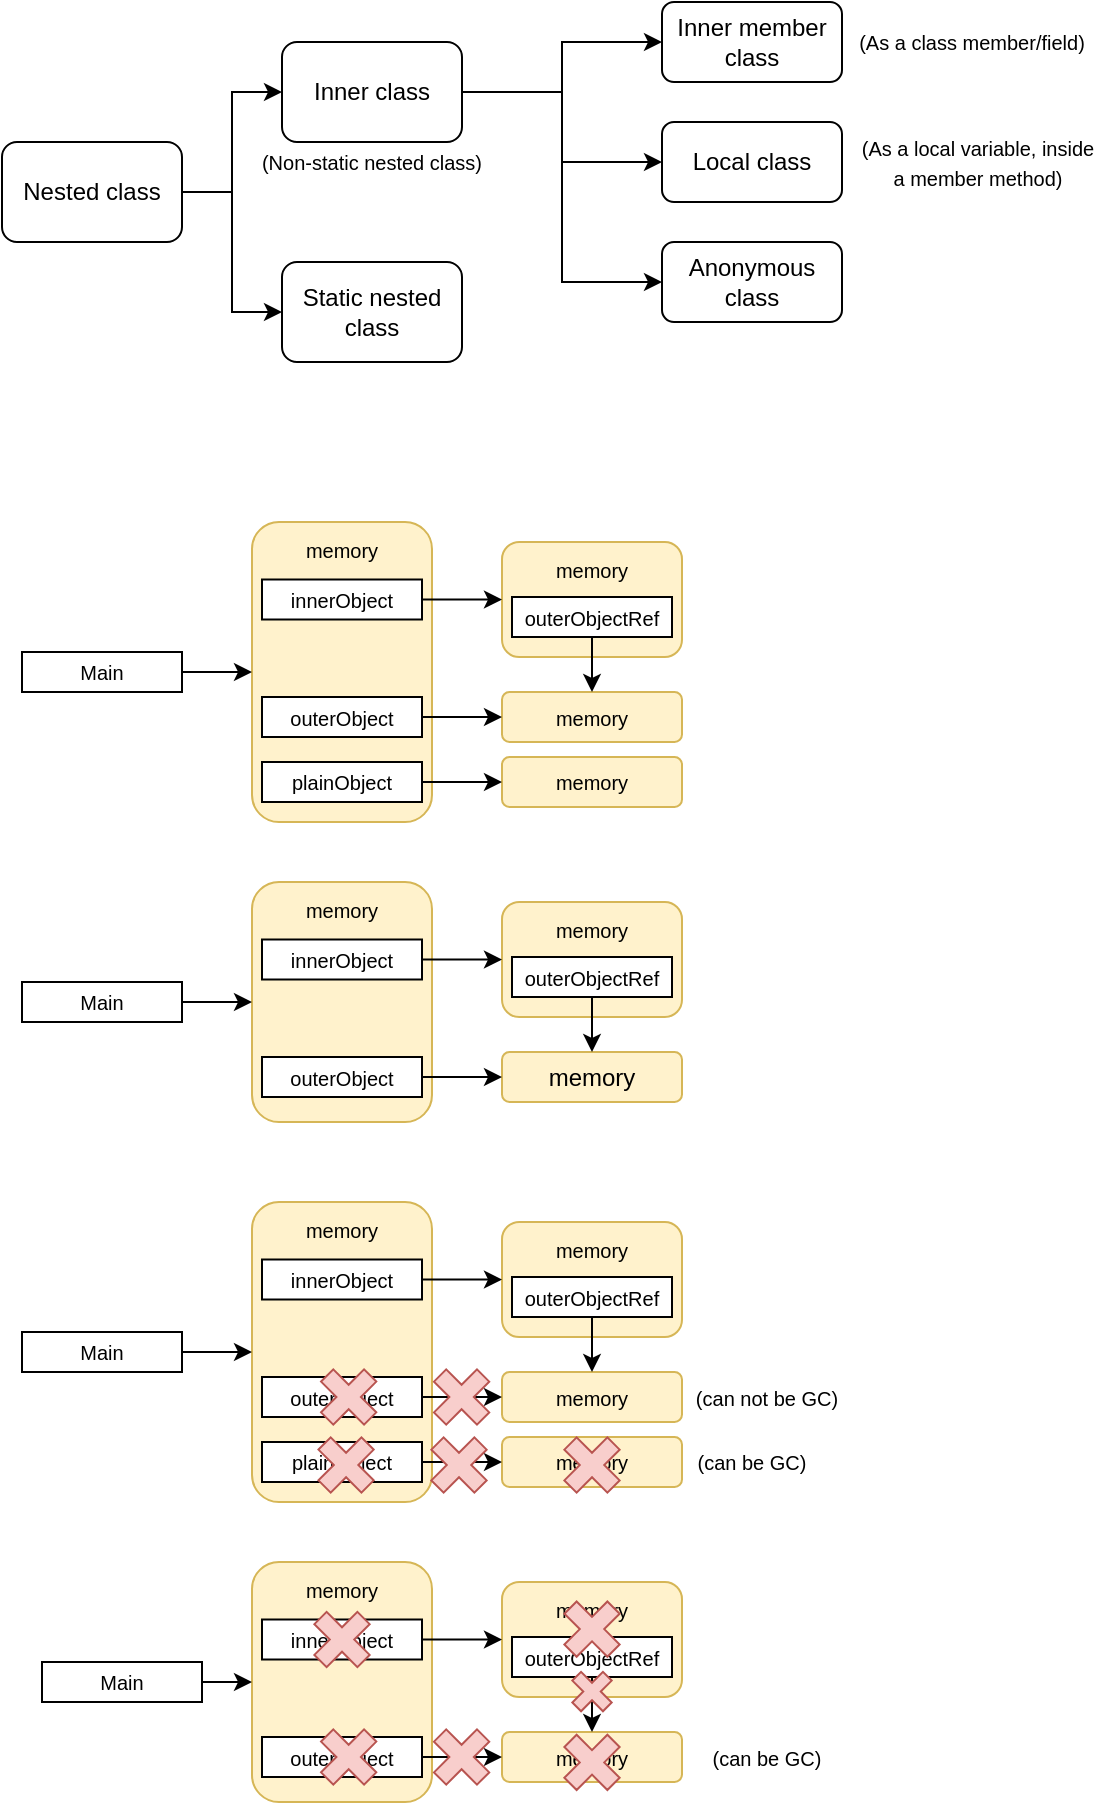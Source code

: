 <mxfile version="20.8.16" type="device"><diagram name="Page-1" id="KQCUsc4R_LKJcr5QYnET"><mxGraphModel dx="729" dy="351" grid="1" gridSize="10" guides="1" tooltips="1" connect="1" arrows="1" fold="1" page="1" pageScale="1" pageWidth="827" pageHeight="1169" math="0" shadow="0"><root><mxCell id="0"/><mxCell id="1" parent="0"/><mxCell id="f61YHrDrUs0Hxr7OxGkA-19" value="&lt;font style=&quot;font-size: 10px;&quot;&gt;memory&lt;/font&gt;" style="rounded=1;whiteSpace=wrap;html=1;fillColor=#fff2cc;strokeColor=#d6b656;verticalAlign=top;" parent="1" vertex="1"><mxGeometry x="175" y="500" width="90" height="150" as="geometry"/></mxCell><mxCell id="f61YHrDrUs0Hxr7OxGkA-5" value="" style="edgeStyle=orthogonalEdgeStyle;rounded=0;orthogonalLoop=1;jettySize=auto;html=1;entryX=0;entryY=0.5;entryDx=0;entryDy=0;" parent="1" source="f61YHrDrUs0Hxr7OxGkA-1" target="f61YHrDrUs0Hxr7OxGkA-4" edge="1"><mxGeometry relative="1" as="geometry"/></mxCell><mxCell id="f61YHrDrUs0Hxr7OxGkA-1" value="Inner class" style="rounded=1;whiteSpace=wrap;html=1;" parent="1" vertex="1"><mxGeometry x="190" y="260" width="90" height="50" as="geometry"/></mxCell><mxCell id="f61YHrDrUs0Hxr7OxGkA-7" value="" style="edgeStyle=orthogonalEdgeStyle;rounded=0;orthogonalLoop=1;jettySize=auto;html=1;exitX=1;exitY=0.5;exitDx=0;exitDy=0;entryX=0;entryY=0.5;entryDx=0;entryDy=0;" parent="1" source="f61YHrDrUs0Hxr7OxGkA-1" target="f61YHrDrUs0Hxr7OxGkA-6" edge="1"><mxGeometry relative="1" as="geometry"/></mxCell><mxCell id="f61YHrDrUs0Hxr7OxGkA-4" value="Local class" style="rounded=1;whiteSpace=wrap;html=1;" parent="1" vertex="1"><mxGeometry x="380" y="300" width="90" height="40" as="geometry"/></mxCell><mxCell id="f61YHrDrUs0Hxr7OxGkA-6" value="Anonymous class" style="rounded=1;whiteSpace=wrap;html=1;" parent="1" vertex="1"><mxGeometry x="380" y="360" width="90" height="40" as="geometry"/></mxCell><mxCell id="f61YHrDrUs0Hxr7OxGkA-10" value="" style="edgeStyle=orthogonalEdgeStyle;rounded=0;orthogonalLoop=1;jettySize=auto;html=1;entryX=0;entryY=0.5;entryDx=0;entryDy=0;" parent="1" source="f61YHrDrUs0Hxr7OxGkA-8" target="f61YHrDrUs0Hxr7OxGkA-9" edge="1"><mxGeometry relative="1" as="geometry"/></mxCell><mxCell id="f61YHrDrUs0Hxr7OxGkA-8" value="Nested class" style="rounded=1;whiteSpace=wrap;html=1;" parent="1" vertex="1"><mxGeometry x="50" y="310" width="90" height="50" as="geometry"/></mxCell><mxCell id="f61YHrDrUs0Hxr7OxGkA-9" value="Static nested class" style="rounded=1;whiteSpace=wrap;html=1;" parent="1" vertex="1"><mxGeometry x="190" y="370" width="90" height="50" as="geometry"/></mxCell><mxCell id="f61YHrDrUs0Hxr7OxGkA-11" value="" style="edgeStyle=orthogonalEdgeStyle;rounded=0;orthogonalLoop=1;jettySize=auto;html=1;exitX=1;exitY=0.5;exitDx=0;exitDy=0;entryX=0;entryY=0.5;entryDx=0;entryDy=0;" parent="1" source="f61YHrDrUs0Hxr7OxGkA-8" target="f61YHrDrUs0Hxr7OxGkA-1" edge="1"><mxGeometry relative="1" as="geometry"><mxPoint x="150" y="335" as="sourcePoint"/><mxPoint x="200" y="385" as="targetPoint"/></mxGeometry></mxCell><mxCell id="f61YHrDrUs0Hxr7OxGkA-12" value="&lt;font style=&quot;font-size: 10px;&quot;&gt;(Non-static nested class)&lt;/font&gt;" style="text;html=1;strokeColor=none;fillColor=none;align=center;verticalAlign=middle;whiteSpace=wrap;rounded=0;" parent="1" vertex="1"><mxGeometry x="175" y="310" width="120" height="20" as="geometry"/></mxCell><mxCell id="f61YHrDrUs0Hxr7OxGkA-14" value="outerObject" style="rounded=0;whiteSpace=wrap;html=1;fontSize=10;" parent="1" vertex="1"><mxGeometry x="180" y="587.5" width="80" height="20" as="geometry"/></mxCell><mxCell id="f61YHrDrUs0Hxr7OxGkA-15" value="innerObject" style="rounded=0;whiteSpace=wrap;html=1;fontSize=10;" parent="1" vertex="1"><mxGeometry x="180" y="528.75" width="80" height="20" as="geometry"/></mxCell><mxCell id="f61YHrDrUs0Hxr7OxGkA-16" value="Main" style="rounded=0;whiteSpace=wrap;html=1;fontSize=10;" parent="1" vertex="1"><mxGeometry x="60" y="565" width="80" height="20" as="geometry"/></mxCell><mxCell id="f61YHrDrUs0Hxr7OxGkA-17" value="&lt;font style=&quot;font-size: 10px;&quot;&gt;memory&lt;/font&gt;" style="rounded=1;whiteSpace=wrap;html=1;fillColor=#fff2cc;strokeColor=#d6b656;" parent="1" vertex="1"><mxGeometry x="300" y="585" width="90" height="25" as="geometry"/></mxCell><mxCell id="f61YHrDrUs0Hxr7OxGkA-18" value="&lt;font style=&quot;font-size: 10px;&quot;&gt;memory&lt;/font&gt;" style="rounded=1;whiteSpace=wrap;html=1;fillColor=#fff2cc;strokeColor=#d6b656;verticalAlign=top;" parent="1" vertex="1"><mxGeometry x="300" y="510" width="90" height="57.5" as="geometry"/></mxCell><mxCell id="f61YHrDrUs0Hxr7OxGkA-20" value="" style="endArrow=classic;html=1;rounded=0;fontSize=10;curved=1;exitX=1;exitY=0.5;exitDx=0;exitDy=0;entryX=0;entryY=0.5;entryDx=0;entryDy=0;" parent="1" source="f61YHrDrUs0Hxr7OxGkA-14" target="f61YHrDrUs0Hxr7OxGkA-17" edge="1"><mxGeometry width="50" height="50" relative="1" as="geometry"><mxPoint x="270" y="600" as="sourcePoint"/><mxPoint x="320" y="550" as="targetPoint"/></mxGeometry></mxCell><mxCell id="f61YHrDrUs0Hxr7OxGkA-21" value="" style="endArrow=classic;html=1;rounded=0;fontSize=10;curved=1;exitX=1;exitY=0.5;exitDx=0;exitDy=0;entryX=0;entryY=0.5;entryDx=0;entryDy=0;" parent="1" source="f61YHrDrUs0Hxr7OxGkA-15" target="f61YHrDrUs0Hxr7OxGkA-18" edge="1"><mxGeometry width="50" height="50" relative="1" as="geometry"><mxPoint x="260" y="485" as="sourcePoint"/><mxPoint x="310" y="485" as="targetPoint"/></mxGeometry></mxCell><mxCell id="f61YHrDrUs0Hxr7OxGkA-23" value="outerObjectRef" style="rounded=0;whiteSpace=wrap;html=1;fontSize=10;" parent="1" vertex="1"><mxGeometry x="305" y="537.5" width="80" height="20" as="geometry"/></mxCell><mxCell id="f61YHrDrUs0Hxr7OxGkA-24" value="" style="endArrow=classic;html=1;rounded=0;fontSize=10;curved=1;exitX=0.5;exitY=1;exitDx=0;exitDy=0;entryX=0.5;entryY=0;entryDx=0;entryDy=0;" parent="1" source="f61YHrDrUs0Hxr7OxGkA-23" target="f61YHrDrUs0Hxr7OxGkA-17" edge="1"><mxGeometry width="50" height="50" relative="1" as="geometry"><mxPoint x="260" y="607.5" as="sourcePoint"/><mxPoint x="310" y="607.5" as="targetPoint"/></mxGeometry></mxCell><mxCell id="f61YHrDrUs0Hxr7OxGkA-25" value="" style="endArrow=classic;html=1;rounded=0;fontSize=10;curved=1;exitX=1;exitY=0.5;exitDx=0;exitDy=0;entryX=0;entryY=0.5;entryDx=0;entryDy=0;" parent="1" source="f61YHrDrUs0Hxr7OxGkA-16" target="f61YHrDrUs0Hxr7OxGkA-19" edge="1"><mxGeometry width="50" height="50" relative="1" as="geometry"><mxPoint x="150" y="466.25" as="sourcePoint"/><mxPoint x="190" y="466.25" as="targetPoint"/></mxGeometry></mxCell><mxCell id="f61YHrDrUs0Hxr7OxGkA-29" value="&lt;font style=&quot;font-size: 10px;&quot;&gt;memory&lt;/font&gt;" style="rounded=1;whiteSpace=wrap;html=1;fillColor=#fff2cc;strokeColor=#d6b656;verticalAlign=top;" parent="1" vertex="1"><mxGeometry x="175" y="680" width="90" height="120" as="geometry"/></mxCell><mxCell id="f61YHrDrUs0Hxr7OxGkA-30" value="outerObject" style="rounded=0;whiteSpace=wrap;html=1;fontSize=10;" parent="1" vertex="1"><mxGeometry x="180" y="767.5" width="80" height="20" as="geometry"/></mxCell><mxCell id="f61YHrDrUs0Hxr7OxGkA-31" value="innerObject" style="rounded=0;whiteSpace=wrap;html=1;fontSize=10;" parent="1" vertex="1"><mxGeometry x="180" y="708.75" width="80" height="20" as="geometry"/></mxCell><mxCell id="f61YHrDrUs0Hxr7OxGkA-32" value="Main" style="rounded=0;whiteSpace=wrap;html=1;fontSize=10;" parent="1" vertex="1"><mxGeometry x="60" y="730" width="80" height="20" as="geometry"/></mxCell><mxCell id="f61YHrDrUs0Hxr7OxGkA-33" value="memory" style="rounded=1;whiteSpace=wrap;html=1;fillColor=#fff2cc;strokeColor=#d6b656;" parent="1" vertex="1"><mxGeometry x="300" y="765" width="90" height="25" as="geometry"/></mxCell><mxCell id="f61YHrDrUs0Hxr7OxGkA-34" value="&lt;font style=&quot;font-size: 10px;&quot;&gt;memory&lt;/font&gt;" style="rounded=1;whiteSpace=wrap;html=1;fillColor=#fff2cc;strokeColor=#d6b656;verticalAlign=top;" parent="1" vertex="1"><mxGeometry x="300" y="690" width="90" height="57.5" as="geometry"/></mxCell><mxCell id="f61YHrDrUs0Hxr7OxGkA-35" value="" style="endArrow=classic;html=1;rounded=0;fontSize=10;curved=1;exitX=1;exitY=0.5;exitDx=0;exitDy=0;entryX=0;entryY=0.5;entryDx=0;entryDy=0;" parent="1" source="f61YHrDrUs0Hxr7OxGkA-30" target="f61YHrDrUs0Hxr7OxGkA-33" edge="1"><mxGeometry width="50" height="50" relative="1" as="geometry"><mxPoint x="270" y="780" as="sourcePoint"/><mxPoint x="320" y="730" as="targetPoint"/></mxGeometry></mxCell><mxCell id="f61YHrDrUs0Hxr7OxGkA-36" value="" style="endArrow=classic;html=1;rounded=0;fontSize=10;curved=1;exitX=1;exitY=0.5;exitDx=0;exitDy=0;entryX=0;entryY=0.5;entryDx=0;entryDy=0;" parent="1" source="f61YHrDrUs0Hxr7OxGkA-31" target="f61YHrDrUs0Hxr7OxGkA-34" edge="1"><mxGeometry width="50" height="50" relative="1" as="geometry"><mxPoint x="260" y="665" as="sourcePoint"/><mxPoint x="310" y="665" as="targetPoint"/></mxGeometry></mxCell><mxCell id="f61YHrDrUs0Hxr7OxGkA-37" value="outerObjectRef" style="rounded=0;whiteSpace=wrap;html=1;fontSize=10;" parent="1" vertex="1"><mxGeometry x="305" y="717.5" width="80" height="20" as="geometry"/></mxCell><mxCell id="f61YHrDrUs0Hxr7OxGkA-38" value="" style="endArrow=classic;html=1;rounded=0;fontSize=10;curved=1;exitX=0.5;exitY=1;exitDx=0;exitDy=0;entryX=0.5;entryY=0;entryDx=0;entryDy=0;" parent="1" source="f61YHrDrUs0Hxr7OxGkA-37" target="f61YHrDrUs0Hxr7OxGkA-33" edge="1"><mxGeometry width="50" height="50" relative="1" as="geometry"><mxPoint x="260" y="787.5" as="sourcePoint"/><mxPoint x="310" y="787.5" as="targetPoint"/></mxGeometry></mxCell><mxCell id="f61YHrDrUs0Hxr7OxGkA-39" value="" style="endArrow=classic;html=1;rounded=0;fontSize=10;curved=1;exitX=1;exitY=0.5;exitDx=0;exitDy=0;entryX=0;entryY=0.5;entryDx=0;entryDy=0;" parent="1" source="f61YHrDrUs0Hxr7OxGkA-32" target="f61YHrDrUs0Hxr7OxGkA-29" edge="1"><mxGeometry width="50" height="50" relative="1" as="geometry"><mxPoint x="150" y="646.25" as="sourcePoint"/><mxPoint x="190" y="646.25" as="targetPoint"/></mxGeometry></mxCell><mxCell id="f61YHrDrUs0Hxr7OxGkA-61" value="plainObject" style="rounded=0;whiteSpace=wrap;html=1;fontSize=10;" parent="1" vertex="1"><mxGeometry x="180" y="620" width="80" height="20" as="geometry"/></mxCell><mxCell id="f61YHrDrUs0Hxr7OxGkA-62" value="&lt;font style=&quot;font-size: 10px;&quot;&gt;memory&lt;/font&gt;" style="rounded=1;whiteSpace=wrap;html=1;fillColor=#fff2cc;strokeColor=#d6b656;" parent="1" vertex="1"><mxGeometry x="300" y="617.5" width="90" height="25" as="geometry"/></mxCell><mxCell id="f61YHrDrUs0Hxr7OxGkA-63" value="" style="endArrow=classic;html=1;rounded=0;fontSize=10;curved=1;exitX=1;exitY=0.5;exitDx=0;exitDy=0;entryX=0;entryY=0.5;entryDx=0;entryDy=0;" parent="1" source="f61YHrDrUs0Hxr7OxGkA-61" target="f61YHrDrUs0Hxr7OxGkA-62" edge="1"><mxGeometry width="50" height="50" relative="1" as="geometry"><mxPoint x="270" y="607.5" as="sourcePoint"/><mxPoint x="310" y="607.5" as="targetPoint"/></mxGeometry></mxCell><mxCell id="f61YHrDrUs0Hxr7OxGkA-64" value="&lt;font style=&quot;font-size: 10px;&quot;&gt;memory&lt;/font&gt;" style="rounded=1;whiteSpace=wrap;html=1;fillColor=#fff2cc;strokeColor=#d6b656;verticalAlign=top;" parent="1" vertex="1"><mxGeometry x="175" y="840" width="90" height="150" as="geometry"/></mxCell><mxCell id="f61YHrDrUs0Hxr7OxGkA-65" value="outerObject" style="rounded=0;whiteSpace=wrap;html=1;fontSize=10;" parent="1" vertex="1"><mxGeometry x="180" y="927.5" width="80" height="20" as="geometry"/></mxCell><mxCell id="f61YHrDrUs0Hxr7OxGkA-66" value="innerObject" style="rounded=0;whiteSpace=wrap;html=1;fontSize=10;" parent="1" vertex="1"><mxGeometry x="180" y="868.75" width="80" height="20" as="geometry"/></mxCell><mxCell id="f61YHrDrUs0Hxr7OxGkA-67" value="Main" style="rounded=0;whiteSpace=wrap;html=1;fontSize=10;" parent="1" vertex="1"><mxGeometry x="60" y="905" width="80" height="20" as="geometry"/></mxCell><mxCell id="f61YHrDrUs0Hxr7OxGkA-68" value="&lt;font style=&quot;font-size: 10px;&quot;&gt;memory&lt;/font&gt;" style="rounded=1;whiteSpace=wrap;html=1;fillColor=#fff2cc;strokeColor=#d6b656;" parent="1" vertex="1"><mxGeometry x="300" y="925" width="90" height="25" as="geometry"/></mxCell><mxCell id="f61YHrDrUs0Hxr7OxGkA-69" value="&lt;font style=&quot;font-size: 10px;&quot;&gt;memory&lt;/font&gt;" style="rounded=1;whiteSpace=wrap;html=1;fillColor=#fff2cc;strokeColor=#d6b656;verticalAlign=top;" parent="1" vertex="1"><mxGeometry x="300" y="850" width="90" height="57.5" as="geometry"/></mxCell><mxCell id="f61YHrDrUs0Hxr7OxGkA-70" value="" style="endArrow=classic;html=1;rounded=0;fontSize=10;curved=1;exitX=1;exitY=0.5;exitDx=0;exitDy=0;entryX=0;entryY=0.5;entryDx=0;entryDy=0;" parent="1" source="f61YHrDrUs0Hxr7OxGkA-65" target="f61YHrDrUs0Hxr7OxGkA-68" edge="1"><mxGeometry width="50" height="50" relative="1" as="geometry"><mxPoint x="270" y="940" as="sourcePoint"/><mxPoint x="320" y="890" as="targetPoint"/></mxGeometry></mxCell><mxCell id="f61YHrDrUs0Hxr7OxGkA-71" value="" style="endArrow=classic;html=1;rounded=0;fontSize=10;curved=1;exitX=1;exitY=0.5;exitDx=0;exitDy=0;entryX=0;entryY=0.5;entryDx=0;entryDy=0;" parent="1" source="f61YHrDrUs0Hxr7OxGkA-66" target="f61YHrDrUs0Hxr7OxGkA-69" edge="1"><mxGeometry width="50" height="50" relative="1" as="geometry"><mxPoint x="260" y="825" as="sourcePoint"/><mxPoint x="310" y="825" as="targetPoint"/></mxGeometry></mxCell><mxCell id="f61YHrDrUs0Hxr7OxGkA-72" value="outerObjectRef" style="rounded=0;whiteSpace=wrap;html=1;fontSize=10;" parent="1" vertex="1"><mxGeometry x="305" y="877.5" width="80" height="20" as="geometry"/></mxCell><mxCell id="f61YHrDrUs0Hxr7OxGkA-73" value="" style="endArrow=classic;html=1;rounded=0;fontSize=10;curved=1;exitX=0.5;exitY=1;exitDx=0;exitDy=0;entryX=0.5;entryY=0;entryDx=0;entryDy=0;" parent="1" source="f61YHrDrUs0Hxr7OxGkA-72" target="f61YHrDrUs0Hxr7OxGkA-68" edge="1"><mxGeometry width="50" height="50" relative="1" as="geometry"><mxPoint x="260" y="947.5" as="sourcePoint"/><mxPoint x="310" y="947.5" as="targetPoint"/></mxGeometry></mxCell><mxCell id="f61YHrDrUs0Hxr7OxGkA-74" value="" style="endArrow=classic;html=1;rounded=0;fontSize=10;curved=1;exitX=1;exitY=0.5;exitDx=0;exitDy=0;entryX=0;entryY=0.5;entryDx=0;entryDy=0;" parent="1" source="f61YHrDrUs0Hxr7OxGkA-67" target="f61YHrDrUs0Hxr7OxGkA-64" edge="1"><mxGeometry width="50" height="50" relative="1" as="geometry"><mxPoint x="150" y="806.25" as="sourcePoint"/><mxPoint x="190" y="806.25" as="targetPoint"/></mxGeometry></mxCell><mxCell id="f61YHrDrUs0Hxr7OxGkA-75" value="plainObject" style="rounded=0;whiteSpace=wrap;html=1;fontSize=10;" parent="1" vertex="1"><mxGeometry x="180" y="960" width="80" height="20" as="geometry"/></mxCell><mxCell id="f61YHrDrUs0Hxr7OxGkA-76" value="&lt;font style=&quot;font-size: 10px;&quot;&gt;memory&lt;/font&gt;" style="rounded=1;whiteSpace=wrap;html=1;fillColor=#fff2cc;strokeColor=#d6b656;" parent="1" vertex="1"><mxGeometry x="300" y="957.5" width="90" height="25" as="geometry"/></mxCell><mxCell id="f61YHrDrUs0Hxr7OxGkA-77" value="" style="endArrow=classic;html=1;rounded=0;fontSize=10;curved=1;exitX=1;exitY=0.5;exitDx=0;exitDy=0;entryX=0;entryY=0.5;entryDx=0;entryDy=0;" parent="1" source="f61YHrDrUs0Hxr7OxGkA-75" target="f61YHrDrUs0Hxr7OxGkA-76" edge="1"><mxGeometry width="50" height="50" relative="1" as="geometry"><mxPoint x="270" y="947.5" as="sourcePoint"/><mxPoint x="310" y="947.5" as="targetPoint"/></mxGeometry></mxCell><mxCell id="f61YHrDrUs0Hxr7OxGkA-80" value="" style="group" parent="1" vertex="1" connectable="0"><mxGeometry x="200.54" y="950" width="99.46" height="43" as="geometry"/></mxCell><mxCell id="f61YHrDrUs0Hxr7OxGkA-81" value="" style="shape=cross;whiteSpace=wrap;html=1;fontSize=10;rotation=45;size=0.285;fillColor=#f8cecc;strokeColor=#b85450;" parent="f61YHrDrUs0Hxr7OxGkA-80" vertex="1"><mxGeometry x="6.297" y="6.297" width="30.403" height="30.406" as="geometry"/></mxCell><mxCell id="f61YHrDrUs0Hxr7OxGkA-82" value="" style="shape=cross;whiteSpace=wrap;html=1;fontSize=10;rotation=45;size=0.285;fillColor=#f8cecc;strokeColor=#b85450;" parent="f61YHrDrUs0Hxr7OxGkA-80" vertex="1"><mxGeometry x="62.76" y="6.297" width="30.403" height="30.406" as="geometry"/></mxCell><mxCell id="f61YHrDrUs0Hxr7OxGkA-84" value="" style="shape=cross;whiteSpace=wrap;html=1;fontSize=10;rotation=45;size=0.285;fillColor=#f8cecc;strokeColor=#b85450;" parent="1" vertex="1"><mxGeometry x="208.137" y="922.297" width="30.403" height="30.406" as="geometry"/></mxCell><mxCell id="f61YHrDrUs0Hxr7OxGkA-85" value="" style="shape=cross;whiteSpace=wrap;html=1;fontSize=10;rotation=45;size=0.285;fillColor=#f8cecc;strokeColor=#b85450;" parent="1" vertex="1"><mxGeometry x="264.6" y="922.297" width="30.403" height="30.406" as="geometry"/></mxCell><mxCell id="f61YHrDrUs0Hxr7OxGkA-86" value="" style="shape=cross;whiteSpace=wrap;html=1;fontSize=10;rotation=45;size=0.285;fillColor=#f8cecc;strokeColor=#b85450;" parent="1" vertex="1"><mxGeometry x="329.8" y="956.297" width="30.403" height="30.406" as="geometry"/></mxCell><mxCell id="f61YHrDrUs0Hxr7OxGkA-87" value="(can be GC)" style="text;html=1;strokeColor=none;fillColor=none;align=center;verticalAlign=middle;whiteSpace=wrap;rounded=0;fontSize=10;" parent="1" vertex="1"><mxGeometry x="395" y="955" width="60" height="30" as="geometry"/></mxCell><mxCell id="f61YHrDrUs0Hxr7OxGkA-88" value="(can not be GC)" style="text;html=1;strokeColor=none;fillColor=none;align=center;verticalAlign=middle;whiteSpace=wrap;rounded=0;fontSize=10;" parent="1" vertex="1"><mxGeometry x="395" y="922.7" width="75" height="30" as="geometry"/></mxCell><mxCell id="f61YHrDrUs0Hxr7OxGkA-89" value="&lt;font style=&quot;font-size: 10px;&quot;&gt;memory&lt;/font&gt;" style="rounded=1;whiteSpace=wrap;html=1;fillColor=#fff2cc;strokeColor=#d6b656;verticalAlign=top;" parent="1" vertex="1"><mxGeometry x="175" y="1020" width="90" height="120" as="geometry"/></mxCell><mxCell id="f61YHrDrUs0Hxr7OxGkA-90" value="outerObject" style="rounded=0;whiteSpace=wrap;html=1;fontSize=10;" parent="1" vertex="1"><mxGeometry x="180" y="1107.5" width="80" height="20" as="geometry"/></mxCell><mxCell id="f61YHrDrUs0Hxr7OxGkA-91" value="innerObject" style="rounded=0;whiteSpace=wrap;html=1;fontSize=10;" parent="1" vertex="1"><mxGeometry x="180" y="1048.75" width="80" height="20" as="geometry"/></mxCell><mxCell id="f61YHrDrUs0Hxr7OxGkA-92" value="Main" style="rounded=0;whiteSpace=wrap;html=1;fontSize=10;" parent="1" vertex="1"><mxGeometry x="70" y="1070" width="80" height="20" as="geometry"/></mxCell><mxCell id="f61YHrDrUs0Hxr7OxGkA-93" value="&lt;font style=&quot;font-size: 10px;&quot;&gt;memory&lt;/font&gt;" style="rounded=1;whiteSpace=wrap;html=1;fillColor=#fff2cc;strokeColor=#d6b656;" parent="1" vertex="1"><mxGeometry x="300" y="1105" width="90" height="25" as="geometry"/></mxCell><mxCell id="f61YHrDrUs0Hxr7OxGkA-94" value="&lt;font style=&quot;font-size: 10px;&quot;&gt;memory&lt;/font&gt;" style="rounded=1;whiteSpace=wrap;html=1;fillColor=#fff2cc;strokeColor=#d6b656;verticalAlign=top;" parent="1" vertex="1"><mxGeometry x="300" y="1030" width="90" height="57.5" as="geometry"/></mxCell><mxCell id="f61YHrDrUs0Hxr7OxGkA-95" value="" style="endArrow=classic;html=1;rounded=0;fontSize=10;curved=1;exitX=1;exitY=0.5;exitDx=0;exitDy=0;entryX=0;entryY=0.5;entryDx=0;entryDy=0;" parent="1" source="f61YHrDrUs0Hxr7OxGkA-90" target="f61YHrDrUs0Hxr7OxGkA-93" edge="1"><mxGeometry width="50" height="50" relative="1" as="geometry"><mxPoint x="270" y="1120" as="sourcePoint"/><mxPoint x="320" y="1070" as="targetPoint"/></mxGeometry></mxCell><mxCell id="f61YHrDrUs0Hxr7OxGkA-96" value="" style="endArrow=classic;html=1;rounded=0;fontSize=10;curved=1;exitX=1;exitY=0.5;exitDx=0;exitDy=0;entryX=0;entryY=0.5;entryDx=0;entryDy=0;" parent="1" source="f61YHrDrUs0Hxr7OxGkA-91" target="f61YHrDrUs0Hxr7OxGkA-94" edge="1"><mxGeometry width="50" height="50" relative="1" as="geometry"><mxPoint x="260" y="1005" as="sourcePoint"/><mxPoint x="310" y="1005" as="targetPoint"/></mxGeometry></mxCell><mxCell id="f61YHrDrUs0Hxr7OxGkA-97" value="outerObjectRef" style="rounded=0;whiteSpace=wrap;html=1;fontSize=10;" parent="1" vertex="1"><mxGeometry x="305" y="1057.5" width="80" height="20" as="geometry"/></mxCell><mxCell id="f61YHrDrUs0Hxr7OxGkA-98" value="" style="endArrow=classic;html=1;rounded=0;fontSize=10;curved=1;exitX=0.5;exitY=1;exitDx=0;exitDy=0;entryX=0.5;entryY=0;entryDx=0;entryDy=0;" parent="1" source="f61YHrDrUs0Hxr7OxGkA-97" target="f61YHrDrUs0Hxr7OxGkA-93" edge="1"><mxGeometry width="50" height="50" relative="1" as="geometry"><mxPoint x="260" y="1127.5" as="sourcePoint"/><mxPoint x="310" y="1127.5" as="targetPoint"/></mxGeometry></mxCell><mxCell id="f61YHrDrUs0Hxr7OxGkA-99" value="" style="endArrow=classic;html=1;rounded=0;fontSize=10;curved=1;exitX=1;exitY=0.5;exitDx=0;exitDy=0;entryX=0;entryY=0.5;entryDx=0;entryDy=0;" parent="1" source="f61YHrDrUs0Hxr7OxGkA-92" target="f61YHrDrUs0Hxr7OxGkA-89" edge="1"><mxGeometry width="50" height="50" relative="1" as="geometry"><mxPoint x="150" y="986.25" as="sourcePoint"/><mxPoint x="190" y="986.25" as="targetPoint"/></mxGeometry></mxCell><mxCell id="f61YHrDrUs0Hxr7OxGkA-106" value="" style="shape=cross;whiteSpace=wrap;html=1;fontSize=10;rotation=45;size=0.285;fillColor=#f8cecc;strokeColor=#b85450;" parent="1" vertex="1"><mxGeometry x="208.137" y="1102.297" width="30.403" height="30.406" as="geometry"/></mxCell><mxCell id="f61YHrDrUs0Hxr7OxGkA-107" value="" style="shape=cross;whiteSpace=wrap;html=1;fontSize=10;rotation=45;size=0.285;fillColor=#f8cecc;strokeColor=#b85450;" parent="1" vertex="1"><mxGeometry x="264.6" y="1102.297" width="30.403" height="30.406" as="geometry"/></mxCell><mxCell id="f61YHrDrUs0Hxr7OxGkA-110" value="(can be GC)" style="text;html=1;strokeColor=none;fillColor=none;align=center;verticalAlign=middle;whiteSpace=wrap;rounded=0;fontSize=10;" parent="1" vertex="1"><mxGeometry x="395" y="1102.7" width="75" height="30" as="geometry"/></mxCell><mxCell id="f61YHrDrUs0Hxr7OxGkA-111" value="" style="shape=cross;whiteSpace=wrap;html=1;fontSize=10;rotation=45;size=0.285;fillColor=#f8cecc;strokeColor=#b85450;" parent="1" vertex="1"><mxGeometry x="204.8" y="1043.547" width="30.403" height="30.406" as="geometry"/></mxCell><mxCell id="f61YHrDrUs0Hxr7OxGkA-112" value="" style="shape=cross;whiteSpace=wrap;html=1;fontSize=10;rotation=45;size=0.285;fillColor=#f8cecc;strokeColor=#b85450;" parent="1" vertex="1"><mxGeometry x="329.8" y="1038.347" width="30.403" height="30.406" as="geometry"/></mxCell><mxCell id="f61YHrDrUs0Hxr7OxGkA-115" value="" style="shape=cross;whiteSpace=wrap;html=1;fontSize=10;rotation=45;size=0.285;fillColor=#f8cecc;strokeColor=#b85450;" parent="1" vertex="1"><mxGeometry x="334.18" y="1073.95" width="21.65" height="21.65" as="geometry"/></mxCell><mxCell id="f61YHrDrUs0Hxr7OxGkA-117" value="" style="shape=cross;whiteSpace=wrap;html=1;fontSize=10;rotation=45;size=0.285;fillColor=#f8cecc;strokeColor=#b85450;" parent="1" vertex="1"><mxGeometry x="329.8" y="1104.997" width="30.403" height="30.406" as="geometry"/></mxCell><mxCell id="1W8_1J_OeSl5vOFL5Ap6-1" value="Inner member class" style="rounded=1;whiteSpace=wrap;html=1;" vertex="1" parent="1"><mxGeometry x="380" y="240" width="90" height="40" as="geometry"/></mxCell><mxCell id="1W8_1J_OeSl5vOFL5Ap6-2" value="" style="edgeStyle=orthogonalEdgeStyle;rounded=0;orthogonalLoop=1;jettySize=auto;html=1;entryX=0;entryY=0.5;entryDx=0;entryDy=0;exitX=1;exitY=0.5;exitDx=0;exitDy=0;" edge="1" parent="1" source="f61YHrDrUs0Hxr7OxGkA-1" target="1W8_1J_OeSl5vOFL5Ap6-1"><mxGeometry relative="1" as="geometry"><mxPoint x="290" y="295" as="sourcePoint"/><mxPoint x="390" y="295" as="targetPoint"/></mxGeometry></mxCell><mxCell id="1W8_1J_OeSl5vOFL5Ap6-3" value="&lt;font style=&quot;font-size: 10px;&quot;&gt;(As a local variable, inside a member method)&lt;/font&gt;" style="text;html=1;strokeColor=none;fillColor=none;align=center;verticalAlign=middle;whiteSpace=wrap;rounded=0;" vertex="1" parent="1"><mxGeometry x="478" y="310" width="120" height="20" as="geometry"/></mxCell><mxCell id="1W8_1J_OeSl5vOFL5Ap6-4" value="&lt;font style=&quot;font-size: 10px;&quot;&gt;(As a class member/field)&lt;/font&gt;" style="text;html=1;strokeColor=none;fillColor=none;align=center;verticalAlign=middle;whiteSpace=wrap;rounded=0;" vertex="1" parent="1"><mxGeometry x="470" y="250" width="130" height="20" as="geometry"/></mxCell></root></mxGraphModel></diagram></mxfile>